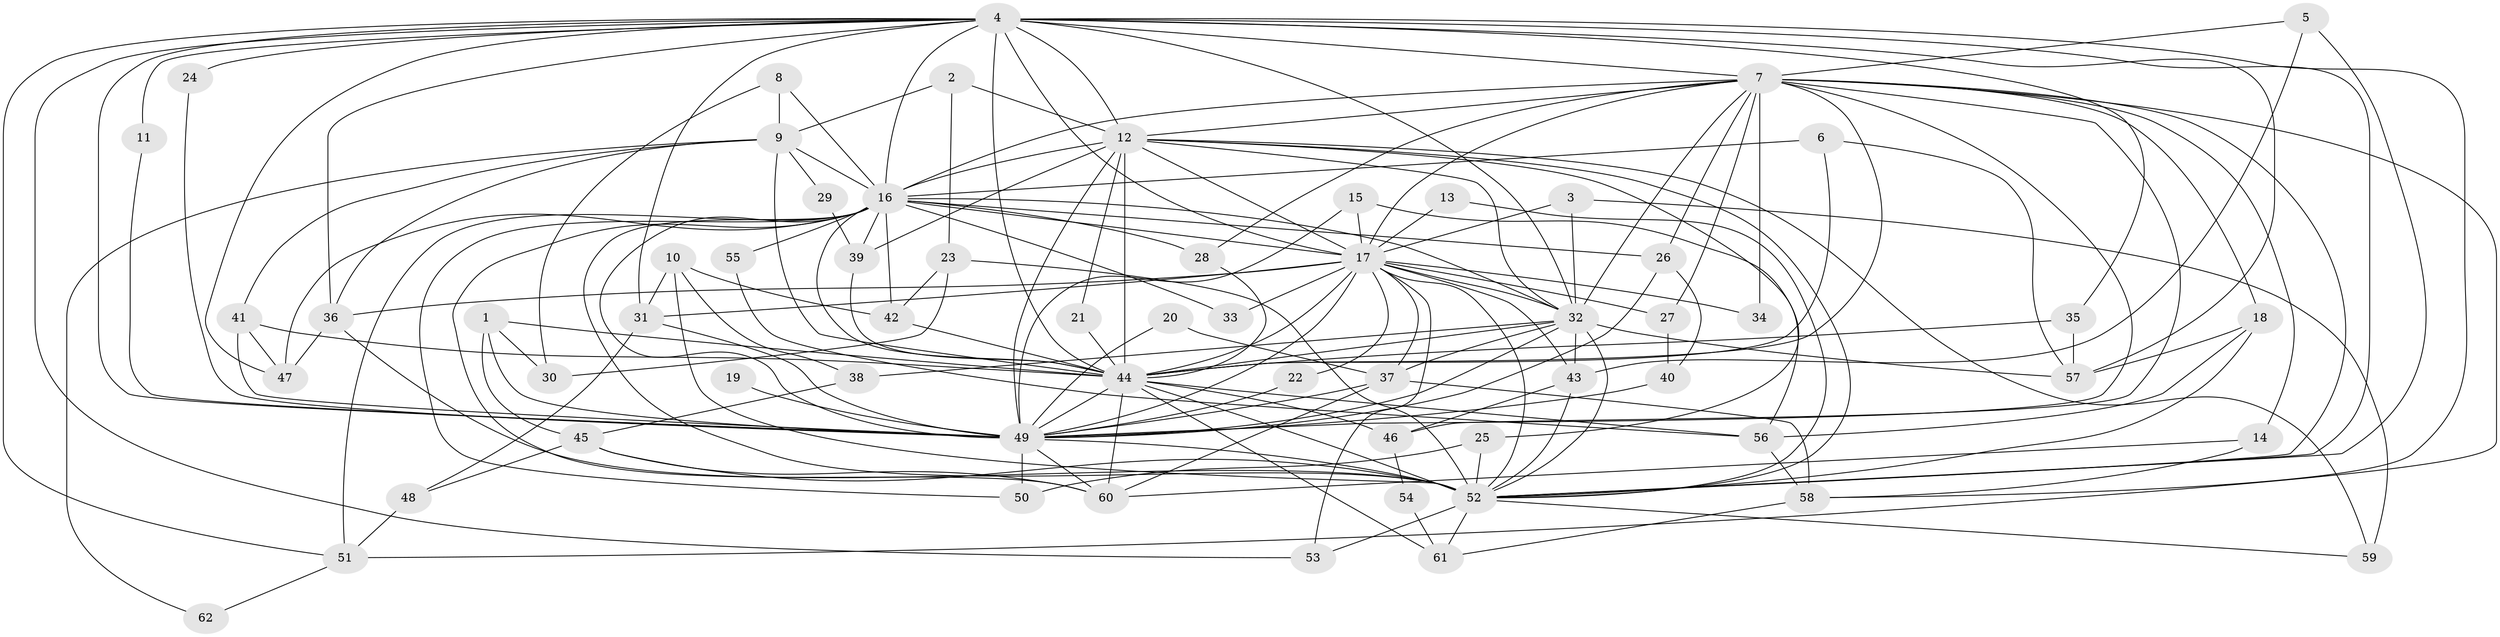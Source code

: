 // original degree distribution, {22: 0.024193548387096774, 26: 0.024193548387096774, 16: 0.016129032258064516, 19: 0.008064516129032258, 28: 0.008064516129032258, 5: 0.07258064516129033, 4: 0.08064516129032258, 11: 0.008064516129032258, 6: 0.024193548387096774, 3: 0.21774193548387097, 2: 0.5161290322580645}
// Generated by graph-tools (version 1.1) at 2025/36/03/04/25 23:36:23]
// undirected, 62 vertices, 174 edges
graph export_dot {
  node [color=gray90,style=filled];
  1;
  2;
  3;
  4;
  5;
  6;
  7;
  8;
  9;
  10;
  11;
  12;
  13;
  14;
  15;
  16;
  17;
  18;
  19;
  20;
  21;
  22;
  23;
  24;
  25;
  26;
  27;
  28;
  29;
  30;
  31;
  32;
  33;
  34;
  35;
  36;
  37;
  38;
  39;
  40;
  41;
  42;
  43;
  44;
  45;
  46;
  47;
  48;
  49;
  50;
  51;
  52;
  53;
  54;
  55;
  56;
  57;
  58;
  59;
  60;
  61;
  62;
  1 -- 30 [weight=1.0];
  1 -- 44 [weight=1.0];
  1 -- 45 [weight=1.0];
  1 -- 49 [weight=1.0];
  2 -- 9 [weight=1.0];
  2 -- 12 [weight=1.0];
  2 -- 23 [weight=1.0];
  3 -- 17 [weight=1.0];
  3 -- 32 [weight=1.0];
  3 -- 59 [weight=1.0];
  4 -- 7 [weight=1.0];
  4 -- 11 [weight=1.0];
  4 -- 12 [weight=1.0];
  4 -- 16 [weight=1.0];
  4 -- 17 [weight=2.0];
  4 -- 24 [weight=1.0];
  4 -- 31 [weight=1.0];
  4 -- 32 [weight=2.0];
  4 -- 35 [weight=1.0];
  4 -- 36 [weight=1.0];
  4 -- 44 [weight=3.0];
  4 -- 47 [weight=1.0];
  4 -- 49 [weight=1.0];
  4 -- 51 [weight=1.0];
  4 -- 52 [weight=1.0];
  4 -- 53 [weight=1.0];
  4 -- 57 [weight=1.0];
  4 -- 58 [weight=1.0];
  5 -- 7 [weight=1.0];
  5 -- 43 [weight=1.0];
  5 -- 52 [weight=1.0];
  6 -- 16 [weight=1.0];
  6 -- 44 [weight=1.0];
  6 -- 57 [weight=1.0];
  7 -- 12 [weight=2.0];
  7 -- 14 [weight=1.0];
  7 -- 16 [weight=1.0];
  7 -- 17 [weight=1.0];
  7 -- 18 [weight=2.0];
  7 -- 26 [weight=1.0];
  7 -- 27 [weight=1.0];
  7 -- 28 [weight=2.0];
  7 -- 32 [weight=2.0];
  7 -- 34 [weight=1.0];
  7 -- 44 [weight=2.0];
  7 -- 46 [weight=1.0];
  7 -- 49 [weight=1.0];
  7 -- 51 [weight=1.0];
  7 -- 52 [weight=1.0];
  8 -- 9 [weight=1.0];
  8 -- 16 [weight=1.0];
  8 -- 30 [weight=1.0];
  9 -- 16 [weight=1.0];
  9 -- 29 [weight=2.0];
  9 -- 36 [weight=1.0];
  9 -- 41 [weight=2.0];
  9 -- 44 [weight=2.0];
  9 -- 62 [weight=1.0];
  10 -- 31 [weight=1.0];
  10 -- 38 [weight=1.0];
  10 -- 42 [weight=1.0];
  10 -- 52 [weight=2.0];
  11 -- 49 [weight=1.0];
  12 -- 16 [weight=2.0];
  12 -- 17 [weight=1.0];
  12 -- 21 [weight=1.0];
  12 -- 25 [weight=1.0];
  12 -- 32 [weight=1.0];
  12 -- 39 [weight=1.0];
  12 -- 44 [weight=3.0];
  12 -- 49 [weight=2.0];
  12 -- 52 [weight=2.0];
  12 -- 59 [weight=1.0];
  13 -- 17 [weight=1.0];
  13 -- 52 [weight=1.0];
  14 -- 58 [weight=1.0];
  14 -- 60 [weight=1.0];
  15 -- 17 [weight=2.0];
  15 -- 49 [weight=1.0];
  15 -- 56 [weight=1.0];
  16 -- 17 [weight=2.0];
  16 -- 26 [weight=1.0];
  16 -- 28 [weight=1.0];
  16 -- 32 [weight=1.0];
  16 -- 33 [weight=2.0];
  16 -- 39 [weight=1.0];
  16 -- 42 [weight=1.0];
  16 -- 44 [weight=2.0];
  16 -- 47 [weight=1.0];
  16 -- 49 [weight=2.0];
  16 -- 50 [weight=1.0];
  16 -- 51 [weight=1.0];
  16 -- 52 [weight=2.0];
  16 -- 55 [weight=1.0];
  16 -- 60 [weight=1.0];
  17 -- 22 [weight=1.0];
  17 -- 27 [weight=1.0];
  17 -- 31 [weight=2.0];
  17 -- 32 [weight=1.0];
  17 -- 33 [weight=1.0];
  17 -- 34 [weight=1.0];
  17 -- 36 [weight=2.0];
  17 -- 37 [weight=1.0];
  17 -- 43 [weight=1.0];
  17 -- 44 [weight=2.0];
  17 -- 49 [weight=1.0];
  17 -- 52 [weight=2.0];
  17 -- 53 [weight=2.0];
  18 -- 52 [weight=1.0];
  18 -- 56 [weight=1.0];
  18 -- 57 [weight=1.0];
  19 -- 49 [weight=1.0];
  20 -- 37 [weight=1.0];
  20 -- 49 [weight=1.0];
  21 -- 44 [weight=2.0];
  22 -- 49 [weight=1.0];
  23 -- 30 [weight=1.0];
  23 -- 42 [weight=1.0];
  23 -- 52 [weight=1.0];
  24 -- 49 [weight=1.0];
  25 -- 50 [weight=1.0];
  25 -- 52 [weight=1.0];
  26 -- 40 [weight=1.0];
  26 -- 49 [weight=1.0];
  27 -- 40 [weight=1.0];
  28 -- 44 [weight=1.0];
  29 -- 39 [weight=1.0];
  31 -- 48 [weight=1.0];
  31 -- 49 [weight=1.0];
  32 -- 37 [weight=1.0];
  32 -- 38 [weight=1.0];
  32 -- 43 [weight=1.0];
  32 -- 44 [weight=2.0];
  32 -- 49 [weight=1.0];
  32 -- 52 [weight=1.0];
  32 -- 57 [weight=1.0];
  35 -- 44 [weight=1.0];
  35 -- 57 [weight=1.0];
  36 -- 47 [weight=1.0];
  36 -- 52 [weight=1.0];
  37 -- 49 [weight=1.0];
  37 -- 58 [weight=1.0];
  37 -- 60 [weight=1.0];
  38 -- 45 [weight=1.0];
  39 -- 44 [weight=1.0];
  40 -- 49 [weight=1.0];
  41 -- 44 [weight=1.0];
  41 -- 47 [weight=1.0];
  41 -- 49 [weight=1.0];
  42 -- 44 [weight=2.0];
  43 -- 46 [weight=1.0];
  43 -- 52 [weight=1.0];
  44 -- 46 [weight=1.0];
  44 -- 49 [weight=2.0];
  44 -- 52 [weight=2.0];
  44 -- 56 [weight=1.0];
  44 -- 60 [weight=1.0];
  44 -- 61 [weight=1.0];
  45 -- 48 [weight=1.0];
  45 -- 52 [weight=1.0];
  45 -- 60 [weight=1.0];
  46 -- 54 [weight=1.0];
  48 -- 51 [weight=1.0];
  49 -- 50 [weight=1.0];
  49 -- 52 [weight=1.0];
  49 -- 60 [weight=1.0];
  51 -- 62 [weight=1.0];
  52 -- 53 [weight=2.0];
  52 -- 59 [weight=1.0];
  52 -- 61 [weight=1.0];
  54 -- 61 [weight=1.0];
  55 -- 56 [weight=1.0];
  56 -- 58 [weight=1.0];
  58 -- 61 [weight=1.0];
}
